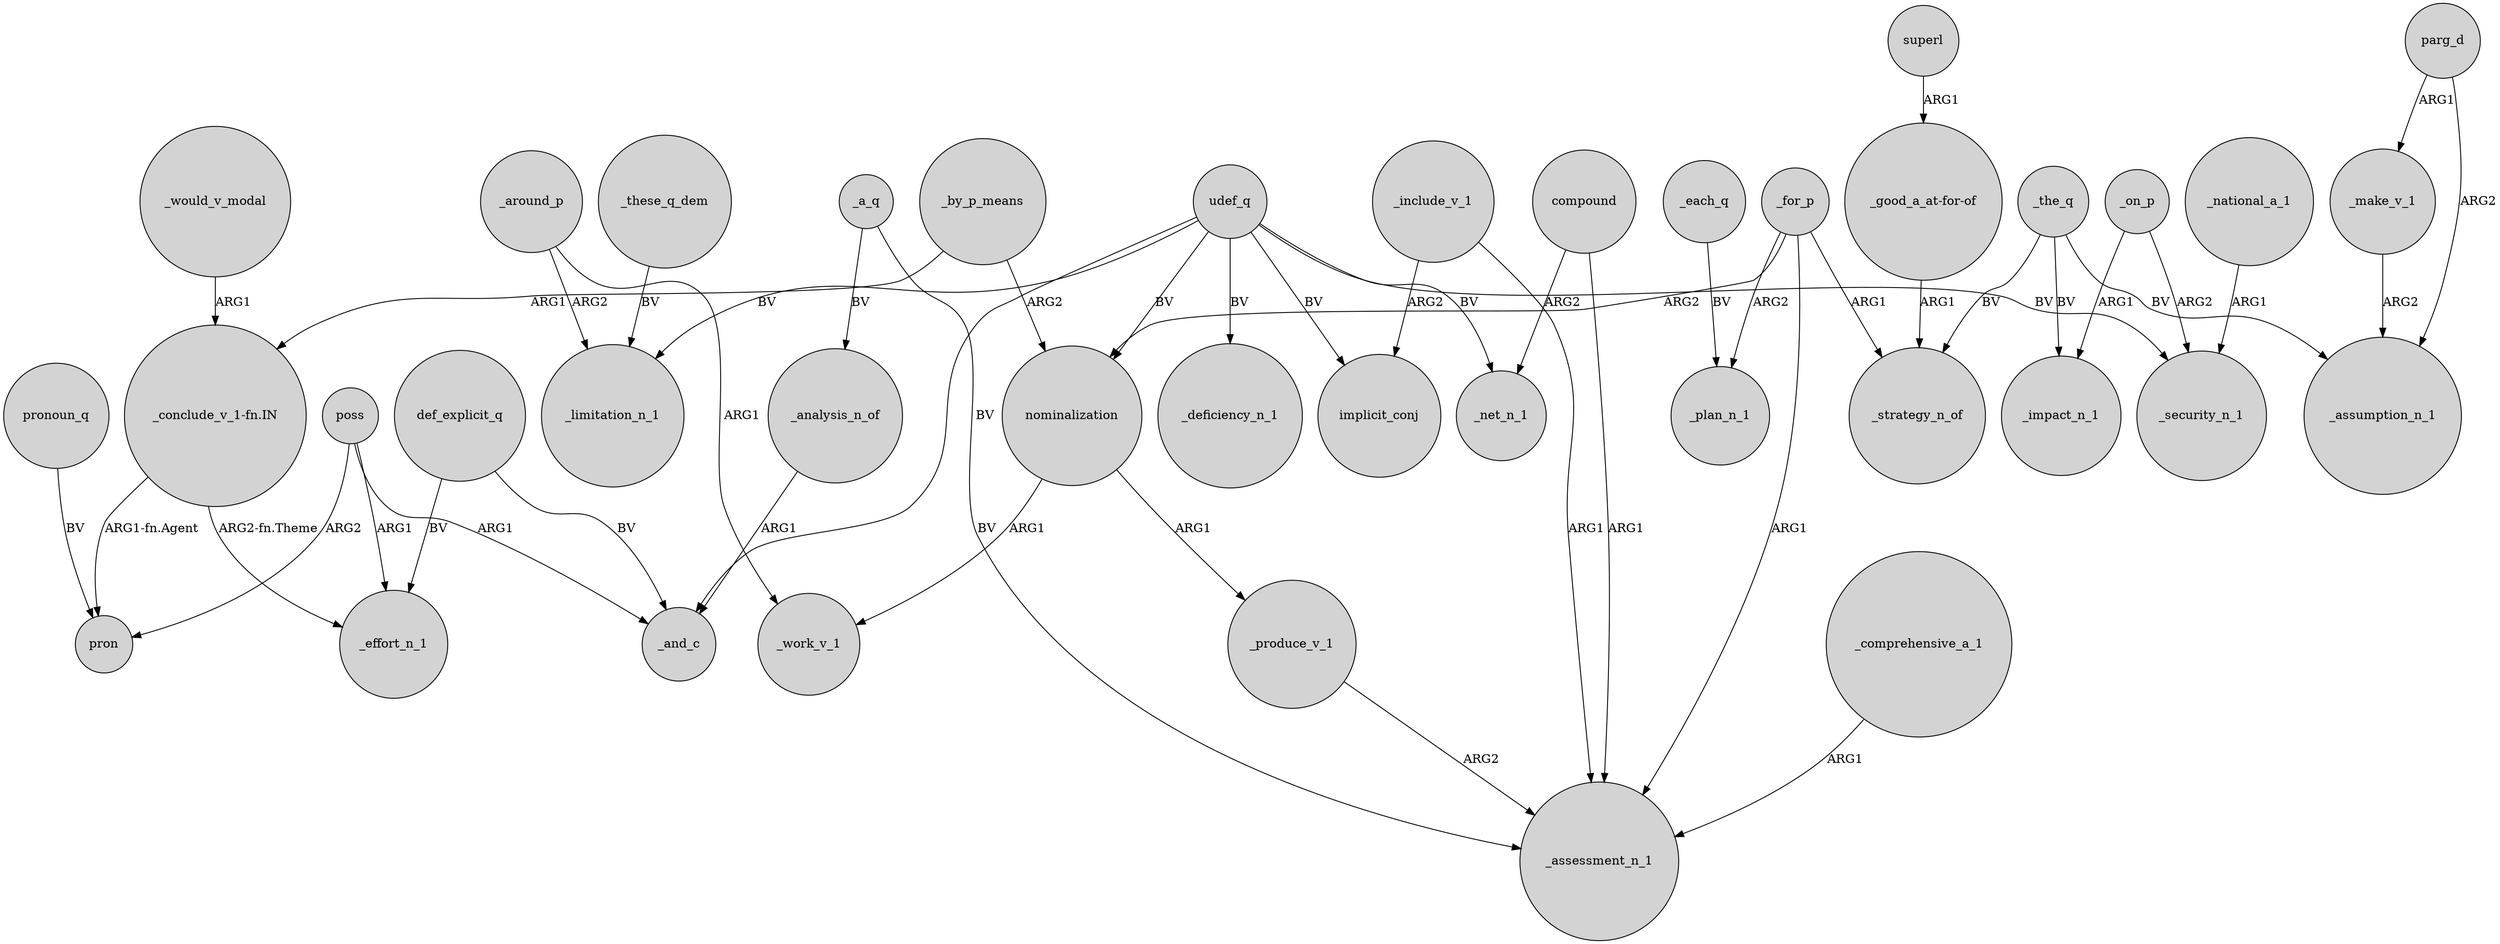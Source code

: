 digraph {
	node [shape=circle style=filled]
	nominalization -> _work_v_1 [label=ARG1]
	_by_p_means -> nominalization [label=ARG2]
	_a_q -> _assessment_n_1 [label=BV]
	poss -> pron [label=ARG2]
	_for_p -> _assessment_n_1 [label=ARG1]
	poss -> _and_c [label=ARG1]
	_the_q -> _impact_n_1 [label=BV]
	def_explicit_q -> _and_c [label=BV]
	_produce_v_1 -> _assessment_n_1 [label=ARG2]
	_for_p -> _strategy_n_of [label=ARG1]
	_for_p -> nominalization [label=ARG2]
	_analysis_n_of -> _and_c [label=ARG1]
	compound -> _assessment_n_1 [label=ARG1]
	_the_q -> _strategy_n_of [label=BV]
	parg_d -> _assumption_n_1 [label=ARG2]
	_national_a_1 -> _security_n_1 [label=ARG1]
	_make_v_1 -> _assumption_n_1 [label=ARG2]
	_the_q -> _assumption_n_1 [label=BV]
	_include_v_1 -> implicit_conj [label=ARG2]
	udef_q -> implicit_conj [label=BV]
	"_conclude_v_1-fn.IN" -> pron [label="ARG1-fn.Agent"]
	_by_p_means -> "_conclude_v_1-fn.IN" [label=ARG1]
	_around_p -> _work_v_1 [label=ARG1]
	pronoun_q -> pron [label=BV]
	udef_q -> _limitation_n_1 [label=BV]
	_a_q -> _analysis_n_of [label=BV]
	_around_p -> _limitation_n_1 [label=ARG2]
	compound -> _net_n_1 [label=ARG2]
	superl -> "_good_a_at-for-of" [label=ARG1]
	"_good_a_at-for-of" -> _strategy_n_of [label=ARG1]
	_these_q_dem -> _limitation_n_1 [label=BV]
	_would_v_modal -> "_conclude_v_1-fn.IN" [label=ARG1]
	udef_q -> nominalization [label=BV]
	def_explicit_q -> _effort_n_1 [label=BV]
	_include_v_1 -> _assessment_n_1 [label=ARG1]
	_on_p -> _impact_n_1 [label=ARG1]
	poss -> _effort_n_1 [label=ARG1]
	udef_q -> _deficiency_n_1 [label=BV]
	udef_q -> _net_n_1 [label=BV]
	_comprehensive_a_1 -> _assessment_n_1 [label=ARG1]
	parg_d -> _make_v_1 [label=ARG1]
	nominalization -> _produce_v_1 [label=ARG1]
	udef_q -> _and_c [label=BV]
	"_conclude_v_1-fn.IN" -> _effort_n_1 [label="ARG2-fn.Theme"]
	_for_p -> _plan_n_1 [label=ARG2]
	_each_q -> _plan_n_1 [label=BV]
	_on_p -> _security_n_1 [label=ARG2]
	udef_q -> _security_n_1 [label=BV]
}
